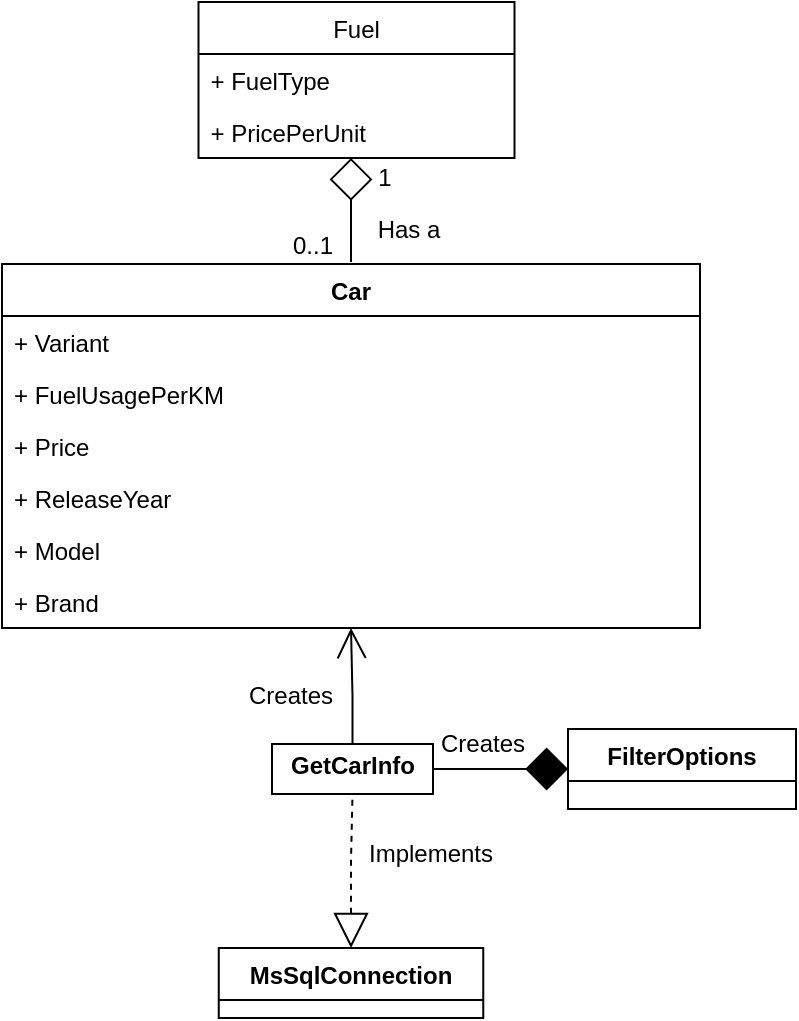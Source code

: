 <mxfile version="20.2.7" type="device"><diagram id="Bw5iK_yJ_wVATlOUcvS3" name="Side-1"><mxGraphModel dx="981" dy="508" grid="0" gridSize="10" guides="1" tooltips="1" connect="1" arrows="1" fold="1" page="1" pageScale="1" pageWidth="827" pageHeight="1169" math="0" shadow="0"><root><mxCell id="0"/><mxCell id="1" parent="0"/><mxCell id="OgLFJe-7rFeCqt6wziVP-2" style="edgeStyle=orthogonalEdgeStyle;rounded=0;orthogonalLoop=1;jettySize=auto;html=1;exitX=0.5;exitY=0;exitDx=0;exitDy=0;endArrow=diamond;endFill=0;endSize=19;" edge="1" parent="1" target="OgLFJe-7rFeCqt6wziVP-18"><mxGeometry relative="1" as="geometry"><mxPoint x="438.5" y="388" as="sourcePoint"/><mxPoint x="598" y="301" as="targetPoint"/><Array as="points"><mxPoint x="439" y="326"/><mxPoint x="439" y="326"/></Array></mxGeometry></mxCell><mxCell id="OgLFJe-7rFeCqt6wziVP-3" value="Car" style="swimlane;fontStyle=1;align=center;verticalAlign=top;childLayout=stackLayout;horizontal=1;startSize=26;horizontalStack=0;resizeParent=1;resizeParentMax=0;resizeLast=0;collapsible=1;marginBottom=0;" vertex="1" parent="1"><mxGeometry x="264" y="389" width="349" height="182" as="geometry"/></mxCell><mxCell id="OgLFJe-7rFeCqt6wziVP-5" value="+ Variant" style="text;strokeColor=none;fillColor=none;align=left;verticalAlign=top;spacingLeft=4;spacingRight=4;overflow=hidden;rotatable=0;points=[[0,0.5],[1,0.5]];portConstraint=eastwest;" vertex="1" parent="OgLFJe-7rFeCqt6wziVP-3"><mxGeometry y="26" width="349" height="26" as="geometry"/></mxCell><mxCell id="OgLFJe-7rFeCqt6wziVP-6" value="+ FuelUsagePerKM" style="text;strokeColor=none;fillColor=none;align=left;verticalAlign=top;spacingLeft=4;spacingRight=4;overflow=hidden;rotatable=0;points=[[0,0.5],[1,0.5]];portConstraint=eastwest;" vertex="1" parent="OgLFJe-7rFeCqt6wziVP-3"><mxGeometry y="52" width="349" height="26" as="geometry"/></mxCell><mxCell id="OgLFJe-7rFeCqt6wziVP-7" value="+ Price" style="text;strokeColor=none;fillColor=none;align=left;verticalAlign=top;spacingLeft=4;spacingRight=4;overflow=hidden;rotatable=0;points=[[0,0.5],[1,0.5]];portConstraint=eastwest;" vertex="1" parent="OgLFJe-7rFeCqt6wziVP-3"><mxGeometry y="78" width="349" height="26" as="geometry"/></mxCell><mxCell id="OgLFJe-7rFeCqt6wziVP-8" value="+ ReleaseYear" style="text;strokeColor=none;fillColor=none;align=left;verticalAlign=top;spacingLeft=4;spacingRight=4;overflow=hidden;rotatable=0;points=[[0,0.5],[1,0.5]];portConstraint=eastwest;" vertex="1" parent="OgLFJe-7rFeCqt6wziVP-3"><mxGeometry y="104" width="349" height="26" as="geometry"/></mxCell><mxCell id="OgLFJe-7rFeCqt6wziVP-9" value="+ Model" style="text;strokeColor=none;fillColor=none;align=left;verticalAlign=top;spacingLeft=4;spacingRight=4;overflow=hidden;rotatable=0;points=[[0,0.5],[1,0.5]];portConstraint=eastwest;" vertex="1" parent="OgLFJe-7rFeCqt6wziVP-3"><mxGeometry y="130" width="349" height="26" as="geometry"/></mxCell><mxCell id="OgLFJe-7rFeCqt6wziVP-10" value="+ Brand" style="text;strokeColor=none;fillColor=none;align=left;verticalAlign=top;spacingLeft=4;spacingRight=4;overflow=hidden;rotatable=0;points=[[0,0.5],[1,0.5]];portConstraint=eastwest;" vertex="1" parent="OgLFJe-7rFeCqt6wziVP-3"><mxGeometry y="156" width="349" height="26" as="geometry"/></mxCell><mxCell id="OgLFJe-7rFeCqt6wziVP-18" value="Fuel" style="swimlane;fontStyle=0;childLayout=stackLayout;horizontal=1;startSize=26;fillColor=none;horizontalStack=0;resizeParent=1;resizeParentMax=0;resizeLast=0;collapsible=1;marginBottom=0;" vertex="1" parent="1"><mxGeometry x="362.25" y="258" width="158" height="78" as="geometry"/></mxCell><mxCell id="OgLFJe-7rFeCqt6wziVP-19" value="+ FuelType" style="text;strokeColor=none;fillColor=none;align=left;verticalAlign=top;spacingLeft=4;spacingRight=4;overflow=hidden;rotatable=0;points=[[0,0.5],[1,0.5]];portConstraint=eastwest;" vertex="1" parent="OgLFJe-7rFeCqt6wziVP-18"><mxGeometry y="26" width="158" height="26" as="geometry"/></mxCell><mxCell id="OgLFJe-7rFeCqt6wziVP-20" value="+ PricePerUnit" style="text;strokeColor=none;fillColor=none;align=left;verticalAlign=top;spacingLeft=4;spacingRight=4;overflow=hidden;rotatable=0;points=[[0,0.5],[1,0.5]];portConstraint=eastwest;" vertex="1" parent="OgLFJe-7rFeCqt6wziVP-18"><mxGeometry y="52" width="158" height="26" as="geometry"/></mxCell><mxCell id="OgLFJe-7rFeCqt6wziVP-23" style="edgeStyle=orthogonalEdgeStyle;rounded=0;orthogonalLoop=1;jettySize=auto;html=1;exitX=1;exitY=0.5;exitDx=0;exitDy=0;endArrow=diamond;endFill=1;endSize=19;" edge="1" parent="1" source="OgLFJe-7rFeCqt6wziVP-26" target="OgLFJe-7rFeCqt6wziVP-27"><mxGeometry relative="1" as="geometry"/></mxCell><mxCell id="OgLFJe-7rFeCqt6wziVP-25" style="edgeStyle=orthogonalEdgeStyle;rounded=0;orthogonalLoop=1;jettySize=auto;html=1;startArrow=none;startFill=0;endArrow=open;endFill=0;startSize=19;endSize=13;" edge="1" parent="1" source="OgLFJe-7rFeCqt6wziVP-26" target="OgLFJe-7rFeCqt6wziVP-3"><mxGeometry relative="1" as="geometry"><mxPoint x="407" y="406" as="targetPoint"/></mxGeometry></mxCell><mxCell id="OgLFJe-7rFeCqt6wziVP-26" value="&lt;p style=&quot;margin:0px;margin-top:4px;text-align:center;&quot;&gt;&lt;b&gt;GetCarInfo&lt;/b&gt;&lt;/p&gt;" style="verticalAlign=top;align=left;overflow=fill;fontSize=12;fontFamily=Helvetica;html=1;" vertex="1" parent="1"><mxGeometry x="399" y="629" width="80.5" height="25" as="geometry"/></mxCell><mxCell id="OgLFJe-7rFeCqt6wziVP-27" value="FilterOptions" style="swimlane;fontStyle=1;align=center;verticalAlign=top;childLayout=stackLayout;horizontal=1;startSize=26;horizontalStack=0;resizeParent=1;resizeParentMax=0;resizeLast=0;collapsible=1;marginBottom=0;" vertex="1" parent="1"><mxGeometry x="547" y="621.5" width="114" height="40" as="geometry"/></mxCell><mxCell id="OgLFJe-7rFeCqt6wziVP-42" style="edgeStyle=orthogonalEdgeStyle;rounded=0;orthogonalLoop=1;jettySize=auto;html=1;exitX=0.5;exitY=0;exitDx=0;exitDy=0;dashed=1;endArrow=none;endFill=0;startArrow=block;startFill=0;startSize=15;" edge="1" parent="1" source="OgLFJe-7rFeCqt6wziVP-34" target="OgLFJe-7rFeCqt6wziVP-26"><mxGeometry relative="1" as="geometry"/></mxCell><mxCell id="OgLFJe-7rFeCqt6wziVP-34" value="MsSqlConnection" style="swimlane;fontStyle=1;align=center;verticalAlign=top;childLayout=stackLayout;horizontal=1;startSize=26;horizontalStack=0;resizeParent=1;resizeParentMax=0;resizeLast=0;collapsible=1;marginBottom=0;" vertex="1" parent="1"><mxGeometry x="372.38" y="731" width="132.25" height="35" as="geometry"/></mxCell><mxCell id="OgLFJe-7rFeCqt6wziVP-43" value="1" style="text;html=1;align=center;verticalAlign=middle;resizable=0;points=[];autosize=1;strokeColor=none;fillColor=none;" vertex="1" parent="1"><mxGeometry x="442" y="333" width="25" height="26" as="geometry"/></mxCell><mxCell id="OgLFJe-7rFeCqt6wziVP-44" value="0..1" style="text;html=1;align=center;verticalAlign=middle;resizable=0;points=[];autosize=1;strokeColor=none;fillColor=none;" vertex="1" parent="1"><mxGeometry x="400" y="367" width="38" height="26" as="geometry"/></mxCell><mxCell id="OgLFJe-7rFeCqt6wziVP-45" value="Has a" style="text;html=1;align=center;verticalAlign=middle;resizable=0;points=[];autosize=1;strokeColor=none;fillColor=none;" vertex="1" parent="1"><mxGeometry x="442" y="359" width="49" height="26" as="geometry"/></mxCell><mxCell id="OgLFJe-7rFeCqt6wziVP-46" value="Creates" style="text;html=1;align=center;verticalAlign=middle;resizable=0;points=[];autosize=1;strokeColor=none;fillColor=none;" vertex="1" parent="1"><mxGeometry x="378" y="592" width="60" height="26" as="geometry"/></mxCell><mxCell id="OgLFJe-7rFeCqt6wziVP-47" value="Creates" style="text;html=1;align=center;verticalAlign=middle;resizable=0;points=[];autosize=1;strokeColor=none;fillColor=none;" vertex="1" parent="1"><mxGeometry x="474" y="616" width="60" height="26" as="geometry"/></mxCell><mxCell id="OgLFJe-7rFeCqt6wziVP-48" value="Implements" style="text;html=1;align=center;verticalAlign=middle;resizable=0;points=[];autosize=1;strokeColor=none;fillColor=none;" vertex="1" parent="1"><mxGeometry x="438" y="671" width="80" height="26" as="geometry"/></mxCell></root></mxGraphModel></diagram></mxfile>